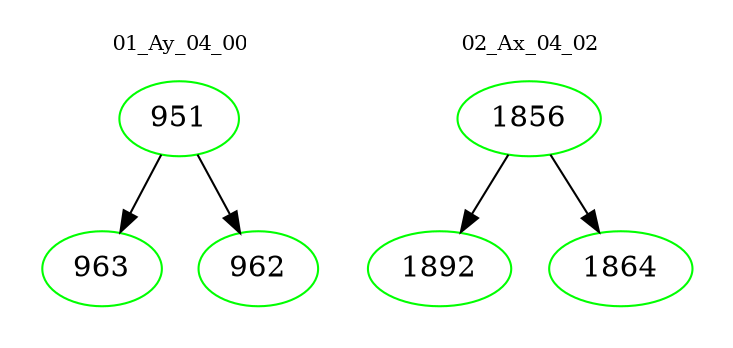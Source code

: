 digraph{
subgraph cluster_0 {
color = white
label = "01_Ay_04_00";
fontsize=10;
T0_951 [label="951", color="green"]
T0_951 -> T0_963 [color="black"]
T0_963 [label="963", color="green"]
T0_951 -> T0_962 [color="black"]
T0_962 [label="962", color="green"]
}
subgraph cluster_1 {
color = white
label = "02_Ax_04_02";
fontsize=10;
T1_1856 [label="1856", color="green"]
T1_1856 -> T1_1892 [color="black"]
T1_1892 [label="1892", color="green"]
T1_1856 -> T1_1864 [color="black"]
T1_1864 [label="1864", color="green"]
}
}
